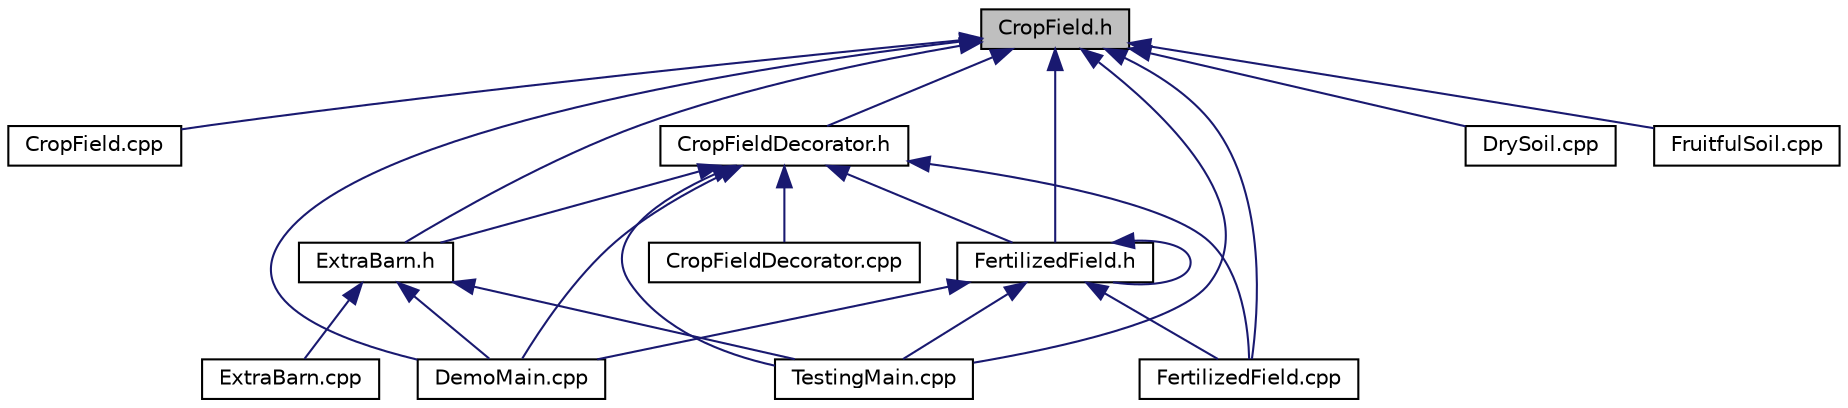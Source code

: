 digraph "CropField.h"
{
 // LATEX_PDF_SIZE
  edge [fontname="Helvetica",fontsize="10",labelfontname="Helvetica",labelfontsize="10"];
  node [fontname="Helvetica",fontsize="10",shape=record];
  Node1 [label="CropField.h",height=0.2,width=0.4,color="black", fillcolor="grey75", style="filled", fontcolor="black",tooltip="Class definition for Component 1 - Composite (Leaf), Class definition for Component 2 - State (Contex..."];
  Node1 -> Node2 [dir="back",color="midnightblue",fontsize="10",style="solid",fontname="Helvetica"];
  Node2 [label="CropField.cpp",height=0.2,width=0.4,color="black", fillcolor="white", style="filled",URL="$CropField_8cpp.html",tooltip="Implementation of the CropField class."];
  Node1 -> Node3 [dir="back",color="midnightblue",fontsize="10",style="solid",fontname="Helvetica"];
  Node3 [label="CropFieldDecorator.h",height=0.2,width=0.4,color="black", fillcolor="white", style="filled",URL="$CropFieldDecorator_8h.html",tooltip="Class definition for Component 3 - Decorator (Decorator)"];
  Node3 -> Node4 [dir="back",color="midnightblue",fontsize="10",style="solid",fontname="Helvetica"];
  Node4 [label="CropFieldDecorator.cpp",height=0.2,width=0.4,color="black", fillcolor="white", style="filled",URL="$CropFieldDecorator_8cpp.html",tooltip="Implementation of the CropFieldDecorator class."];
  Node3 -> Node5 [dir="back",color="midnightblue",fontsize="10",style="solid",fontname="Helvetica"];
  Node5 [label="DemoMain.cpp",height=0.2,width=0.4,color="black", fillcolor="white", style="filled",URL="$DemoMain_8cpp.html",tooltip=" "];
  Node3 -> Node6 [dir="back",color="midnightblue",fontsize="10",style="solid",fontname="Helvetica"];
  Node6 [label="ExtraBarn.h",height=0.2,width=0.4,color="black", fillcolor="white", style="filled",URL="$ExtraBarn_8h.html",tooltip="Class definition for Component 3 - Decorator (ConcreteDecorator)"];
  Node6 -> Node5 [dir="back",color="midnightblue",fontsize="10",style="solid",fontname="Helvetica"];
  Node6 -> Node7 [dir="back",color="midnightblue",fontsize="10",style="solid",fontname="Helvetica"];
  Node7 [label="ExtraBarn.cpp",height=0.2,width=0.4,color="black", fillcolor="white", style="filled",URL="$ExtraBarn_8cpp.html",tooltip="Implementation of the ExtraBarn class, a concrete decorator for the CropField class."];
  Node6 -> Node8 [dir="back",color="midnightblue",fontsize="10",style="solid",fontname="Helvetica"];
  Node8 [label="TestingMain.cpp",height=0.2,width=0.4,color="black", fillcolor="white", style="filled",URL="$TestingMain_8cpp.html",tooltip=" "];
  Node3 -> Node9 [dir="back",color="midnightblue",fontsize="10",style="solid",fontname="Helvetica"];
  Node9 [label="FertilizedField.cpp",height=0.2,width=0.4,color="black", fillcolor="white", style="filled",URL="$FertilizedField_8cpp.html",tooltip=" "];
  Node3 -> Node10 [dir="back",color="midnightblue",fontsize="10",style="solid",fontname="Helvetica"];
  Node10 [label="FertilizedField.h",height=0.2,width=0.4,color="black", fillcolor="white", style="filled",URL="$FertilizedField_8h.html",tooltip="Class defintion for Component 3 - Decorator (ConcreteDecorator)"];
  Node10 -> Node5 [dir="back",color="midnightblue",fontsize="10",style="solid",fontname="Helvetica"];
  Node10 -> Node9 [dir="back",color="midnightblue",fontsize="10",style="solid",fontname="Helvetica"];
  Node10 -> Node10 [dir="back",color="midnightblue",fontsize="10",style="solid",fontname="Helvetica"];
  Node10 -> Node8 [dir="back",color="midnightblue",fontsize="10",style="solid",fontname="Helvetica"];
  Node3 -> Node8 [dir="back",color="midnightblue",fontsize="10",style="solid",fontname="Helvetica"];
  Node1 -> Node5 [dir="back",color="midnightblue",fontsize="10",style="solid",fontname="Helvetica"];
  Node1 -> Node11 [dir="back",color="midnightblue",fontsize="10",style="solid",fontname="Helvetica"];
  Node11 [label="DrySoil.cpp",height=0.2,width=0.4,color="black", fillcolor="white", style="filled",URL="$DrySoil_8cpp.html",tooltip="Implementation of the DrySoil class, a concrete state in the State design pattern."];
  Node1 -> Node6 [dir="back",color="midnightblue",fontsize="10",style="solid",fontname="Helvetica"];
  Node1 -> Node9 [dir="back",color="midnightblue",fontsize="10",style="solid",fontname="Helvetica"];
  Node1 -> Node10 [dir="back",color="midnightblue",fontsize="10",style="solid",fontname="Helvetica"];
  Node1 -> Node12 [dir="back",color="midnightblue",fontsize="10",style="solid",fontname="Helvetica"];
  Node12 [label="FruitfulSoil.cpp",height=0.2,width=0.4,color="black", fillcolor="white", style="filled",URL="$FruitfulSoil_8cpp.html",tooltip=" "];
  Node1 -> Node8 [dir="back",color="midnightblue",fontsize="10",style="solid",fontname="Helvetica"];
}
